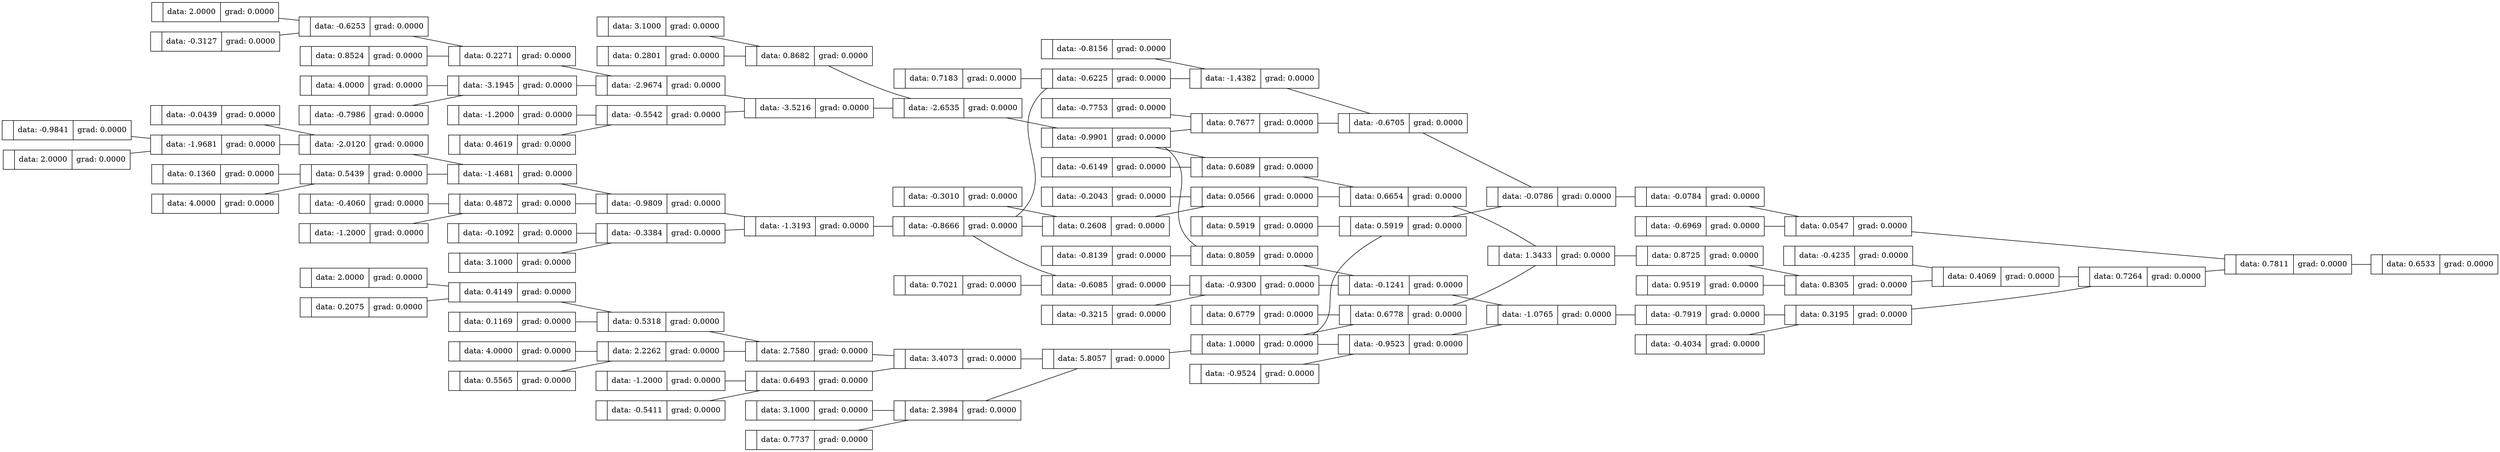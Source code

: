 graph {
	graph [rankdir=LR]
	140446001692832 [label="{ | data: -0.8666 | grad: 0.0000}" shape=record]
	140446001693168 [label="{ | data: 2.0000 | grad: 0.0000}" shape=record]
	140446001693264 [label="{ | data: -0.6253 | grad: 0.0000}" shape=record]
	140446001693504 [label="{ | data: 0.2271 | grad: 0.0000}" shape=record]
	140446001693744 [label="{ | data: 4.0000 | grad: 0.0000}" shape=record]
	140446001652848 [label="{ | data: 0.6533 | grad: 0.0000}" shape=record]
	140446001693840 [label="{ | data: -3.1945 | grad: 0.0000}" shape=record]
	140446001694080 [label="{ | data: -2.9674 | grad: 0.0000}" shape=record]
	140446001653136 [label="{ | data: 0.7811 | grad: 0.0000}" shape=record]
	140446001694320 [label="{ | data: -1.2000 | grad: 0.0000}" shape=record]
	140446001653424 [label="{ | data: 0.0547 | grad: 0.0000}" shape=record]
	140446001694416 [label="{ | data: -0.5542 | grad: 0.0000}" shape=record]
	140446001653616 [label="{ | data: 0.7264 | grad: 0.0000}" shape=record]
	140446001694656 [label="{ | data: -3.5216 | grad: 0.0000}" shape=record]
	140446001653904 [label="{ | data: 0.3195 | grad: 0.0000}" shape=record]
	140446001694896 [label="{ | data: 3.1000 | grad: 0.0000}" shape=record]
	140446001694992 [label="{ | data: 0.8682 | grad: 0.0000}" shape=record]
	140446001654048 [label="{ | data: 0.4069 | grad: 0.0000}" shape=record]
	140446001654240 [label="{ | data: -1.4382 | grad: 0.0000}" shape=record]
	140446001695232 [label="{ | data: -2.6535 | grad: 0.0000}" shape=record]
	140446001654336 [label="{ | data: 0.8305 | grad: 0.0000}" shape=record]
	140446001695376 [label="{ | data: -0.9901 | grad: 0.0000}" shape=record]
	140446001695712 [label="{ | data: 2.0000 | grad: 0.0000}" shape=record]
	140446001695808 [label="{ | data: 0.4149 | grad: 0.0000}" shape=record]
	140446001654864 [label="{ | data: -0.0784 | grad: 0.0000}" shape=record]
	140446001654960 [label="{ | data: -0.0786 | grad: 0.0000}" shape=record]
	140446001655008 [label="{ | data: 0.5919 | grad: 0.0000}" shape=record]
	140446001696048 [label="{ | data: 0.5318 | grad: 0.0000}" shape=record]
	140446001655248 [label="{ | data: -0.6705 | grad: 0.0000}" shape=record]
	140446001696288 [label="{ | data: 4.0000 | grad: 0.0000}" shape=record]
	140446001696384 [label="{ | data: 2.2262 | grad: 0.0000}" shape=record]
	140446001655536 [label="{ | data: 0.7677 | grad: 0.0000}" shape=record]
	140446001696624 [label="{ | data: 2.7580 | grad: 0.0000}" shape=record]
	140446001524752 [label="{ | data: -0.9841 | grad: 0.0000}" shape=record]
	140446001696864 [label="{ | data: -1.2000 | grad: 0.0000}" shape=record]
	140446001655920 [label="{ | data: -0.9300 | grad: 0.0000}" shape=record]
	140446001524896 [label="{ | data: 0.1360 | grad: 0.0000}" shape=record]
	140446001696960 [label="{ | data: 0.6493 | grad: 0.0000}" shape=record]
	140446001656016 [label="{ | data: -0.6225 | grad: 0.0000}" shape=record]
	140446001524992 [label="{ | data: -0.4060 | grad: 0.0000}" shape=record]
	140446001525088 [label="{ | data: -0.1092 | grad: 0.0000}" shape=record]
	140446001697200 [label="{ | data: 3.4073 | grad: 0.0000}" shape=record]
	140446001525184 [label="{ | data: -0.0439 | grad: 0.0000}" shape=record]
	140446001525328 [label="{ | data: -0.3127 | grad: 0.0000}" shape=record]
	140446001656400 [label="{ | data: -0.7919 | grad: 0.0000}" shape=record]
	140446001697440 [label="{ | data: 3.1000 | grad: 0.0000}" shape=record]
	140446001525472 [label="{ | data: -0.7986 | grad: 0.0000}" shape=record]
	140446001697536 [label="{ | data: 2.3984 | grad: 0.0000}" shape=record]
	140446001525568 [label="{ | data: 0.4619 | grad: 0.0000}" shape=record]
	140446001656640 [label="{ | data: -1.0765 | grad: 0.0000}" shape=record]
	140446001656688 [label="{ | data: -0.9523 | grad: 0.0000}" shape=record]
	140446001525664 [label="{ | data: 0.2801 | grad: 0.0000}" shape=record]
	140446001697776 [label="{ | data: 5.8057 | grad: 0.0000}" shape=record]
	140446001525760 [label="{ | data: 0.8524 | grad: 0.0000}" shape=record]
	140446001656928 [label="{ | data: -0.1241 | grad: 0.0000}" shape=record]
	140446001697920 [label="{ | data: 1.0000 | grad: 0.0000}" shape=record]
	140446001525904 [label="{ | data: 0.2075 | grad: 0.0000}" shape=record]
	140446001526048 [label="{ | data: 0.5565 | grad: 0.0000}" shape=record]
	140446001526144 [label="{ | data: -0.5411 | grad: 0.0000}" shape=record]
	140446001657216 [label="{ | data: 0.8059 | grad: 0.0000}" shape=record]
	140446001698256 [label="{ | data: 0.2608 | grad: 0.0000}" shape=record]
	140446001526240 [label="{ | data: 0.7737 | grad: 0.0000}" shape=record]
	140446001526336 [label="{ | data: 0.1169 | grad: 0.0000}" shape=record]
	140446001698496 [label="{ | data: 0.0566 | grad: 0.0000}" shape=record]
	140446001526576 [label="{ | data: -0.3010 | grad: 0.0000}" shape=record]
	140446001698736 [label="{ | data: 0.6089 | grad: 0.0000}" shape=record]
	140446001657792 [label="{ | data: 2.0000 | grad: 0.0000}" shape=record]
	140446001526720 [label="{ | data: -0.6149 | grad: 0.0000}" shape=record]
	140446001657888 [label="{ | data: -1.9681 | grad: 0.0000}" shape=record]
	140446001526816 [label="{ | data: 0.6779 | grad: 0.0000}" shape=record]
	140446001526912 [label="{ | data: -0.2043 | grad: 0.0000}" shape=record]
	140446001698976 [label="{ | data: 0.6654 | grad: 0.0000}" shape=record]
	140446001658128 [label="{ | data: -2.0120 | grad: 0.0000}" shape=record]
	140446001527056 [label="{ | data: 0.7021 | grad: 0.0000}" shape=record]
	140446001699216 [label="{ | data: 0.6778 | grad: 0.0000}" shape=record]
	140446001527200 [label="{ | data: -0.8139 | grad: 0.0000}" shape=record]
	140446001658368 [label="{ | data: 4.0000 | grad: 0.0000}" shape=record]
	140446001527296 [label="{ | data: -0.9524 | grad: 0.0000}" shape=record]
	140446001658464 [label="{ | data: 0.5439 | grad: 0.0000}" shape=record]
	140446001527392 [label="{ | data: -0.3215 | grad: 0.0000}" shape=record]
	140446001699456 [label="{ | data: 1.3433 | grad: 0.0000}" shape=record]
	140446001527536 [label="{ | data: 0.7183 | grad: 0.0000}" shape=record]
	140446001699600 [label="{ | data: 0.8725 | grad: 0.0000}" shape=record]
	140446001658704 [label="{ | data: -1.4681 | grad: 0.0000}" shape=record]
	140446001527680 [label="{ | data: -0.7753 | grad: 0.0000}" shape=record]
	140446001527776 [label="{ | data: 0.5919 | grad: 0.0000}" shape=record]
	140446001527872 [label="{ | data: -0.8156 | grad: 0.0000}" shape=record]
	140446001658944 [label="{ | data: -1.2000 | grad: 0.0000}" shape=record]
	140446001699936 [label="{ | data: -0.6085 | grad: 0.0000}" shape=record]
	140446001659040 [label="{ | data: 0.4872 | grad: 0.0000}" shape=record]
	140446001528112 [label="{ | data: 0.9519 | grad: 0.0000}" shape=record]
	140446001659280 [label="{ | data: -0.9809 | grad: 0.0000}" shape=record]
	140446001528256 [label="{ | data: -0.4034 | grad: 0.0000}" shape=record]
	140446001528352 [label="{ | data: -0.6969 | grad: 0.0000}" shape=record]
	140446001659520 [label="{ | data: 3.1000 | grad: 0.0000}" shape=record]
	140446001528448 [label="{ | data: -0.4235 | grad: 0.0000}" shape=record]
	140446001659616 [label="{ | data: -0.3384 | grad: 0.0000}" shape=record]
	140446001659856 [label="{ | data: -1.3193 | grad: 0.0000}" shape=record]
	140446001655008 -- 140446001654960
	140446001524896 -- 140446001658464
	140446001696288 -- 140446001696384
	140446001527776 -- 140446001655008
	140446001658464 -- 140446001658704
	140446001699216 -- 140446001699456
	140446001656016 -- 140446001654240
	140446001527296 -- 140446001656688
	140446001653424 -- 140446001653136
	140446001694320 -- 140446001694416
	140446001699456 -- 140446001699600
	140446001695376 -- 140446001657216
	140446001693504 -- 140446001694080
	140446001526240 -- 140446001697536
	140446001698496 -- 140446001698976
	140446001696384 -- 140446001696624
	140446001659520 -- 140446001659616
	140446001526048 -- 140446001696384
	140446001658704 -- 140446001659280
	140446001528448 -- 140446001654048
	140446001526816 -- 140446001699216
	140446001658128 -- 140446001658704
	140446001694416 -- 140446001694656
	140446001525760 -- 140446001693504
	140446001656688 -- 140446001656640
	140446001654336 -- 140446001654048
	140446001654048 -- 140446001653616
	140446001697920 -- 140446001656688
	140446001654240 -- 140446001655248
	140446001659616 -- 140446001659856
	140446001698976 -- 140446001699456
	140446001696048 -- 140446001696624
	140446001527536 -- 140446001656016
	140446001656640 -- 140446001656400
	140446001656928 -- 140446001656640
	140446001528352 -- 140446001653424
	140446001526336 -- 140446001696048
	140446001526576 -- 140446001698256
	140446001694080 -- 140446001694656
	140446001692832 -- 140446001656016
	140446001694896 -- 140446001694992
	140446001697920 -- 140446001655008
	140446001528112 -- 140446001654336
	140446001659280 -- 140446001659856
	140446001694992 -- 140446001695232
	140446001699936 -- 140446001655920
	140446001692832 -- 140446001699936
	140446001693168 -- 140446001693264
	140446001697920 -- 140446001699216
	140446001658368 -- 140446001658464
	140446001525664 -- 140446001694992
	140446001695232 -- 140446001695376
	140446001524752 -- 140446001657888
	140446001525472 -- 140446001693840
	140446001697440 -- 140446001697536
	140446001692832 -- 140446001698256
	140446001694656 -- 140446001695232
	140446001528256 -- 140446001653904
	140446001657792 -- 140446001657888
	140446001525088 -- 140446001659616
	140446001697536 -- 140446001697776
	140446001655536 -- 140446001655248
	140446001656400 -- 140446001653904
	140446001527200 -- 140446001657216
	140446001695712 -- 140446001695808
	140446001527056 -- 140446001699936
	140446001526720 -- 140446001698736
	140446001525904 -- 140446001695808
	140446001696960 -- 140446001697200
	140446001659856 -- 140446001692832
	140446001653136 -- 140446001652848
	140446001654864 -- 140446001653424
	140446001697200 -- 140446001697776
	140446001525184 -- 140446001658128
	140446001695376 -- 140446001698736
	140446001526912 -- 140446001698496
	140446001655920 -- 140446001656928
	140446001653616 -- 140446001653136
	140446001527680 -- 140446001655536
	140446001696624 -- 140446001697200
	140446001527872 -- 140446001654240
	140446001526144 -- 140446001696960
	140446001693264 -- 140446001693504
	140446001655248 -- 140446001654960
	140446001654960 -- 140446001654864
	140446001657888 -- 140446001658128
	140446001527392 -- 140446001655920
	140446001524992 -- 140446001659040
	140446001525568 -- 140446001694416
	140446001699600 -- 140446001654336
	140446001693744 -- 140446001693840
	140446001698736 -- 140446001698976
	140446001697776 -- 140446001697920
	140446001695808 -- 140446001696048
	140446001658944 -- 140446001659040
	140446001695376 -- 140446001655536
	140446001525328 -- 140446001693264
	140446001693840 -- 140446001694080
	140446001653904 -- 140446001653616
	140446001659040 -- 140446001659280
	140446001698256 -- 140446001698496
	140446001657216 -- 140446001656928
	140446001696864 -- 140446001696960
}
